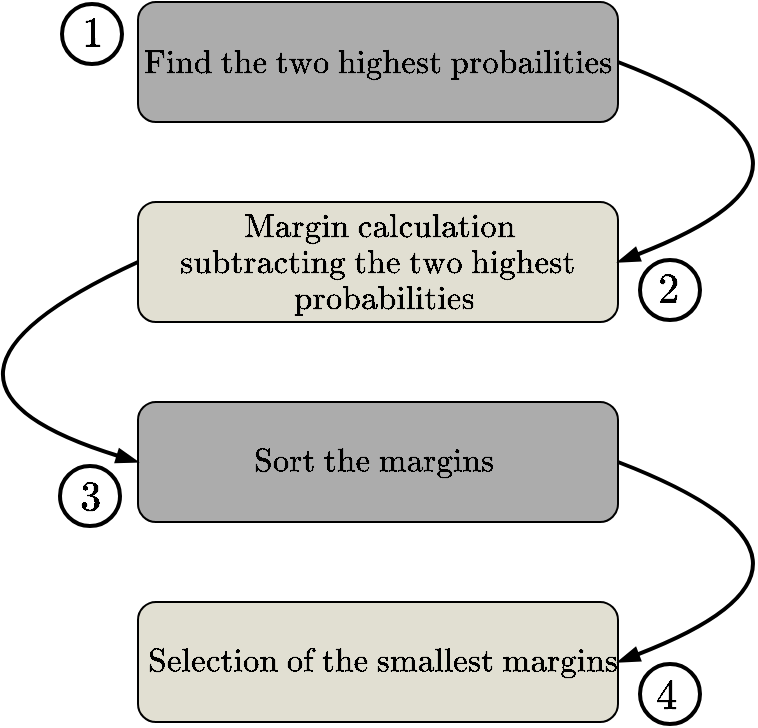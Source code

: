 <mxfile version="27.2.0">
  <diagram name="Page-1" id="Ykw0tnQGzgniFtMDhd3j">
    <mxGraphModel dx="2657" dy="1301" grid="1" gridSize="10" guides="1" tooltips="1" connect="1" arrows="1" fold="1" page="1" pageScale="1" pageWidth="595" pageHeight="842" math="1" shadow="0">
      <root>
        <mxCell id="0" />
        <mxCell id="1" parent="0" />
        <mxCell id="une-8KMtuGK7TrT8kL5D-13" value="" style="ellipse;whiteSpace=wrap;html=1;aspect=fixed;strokeWidth=2;" parent="1" vertex="1">
          <mxGeometry x="-879" y="61" width="30" height="30" as="geometry" />
        </mxCell>
        <mxCell id="une-8KMtuGK7TrT8kL5D-12" value="" style="ellipse;whiteSpace=wrap;html=1;aspect=fixed;strokeWidth=2;" parent="1" vertex="1">
          <mxGeometry x="-1169" y="-38" width="30" height="30" as="geometry" />
        </mxCell>
        <mxCell id="une-8KMtuGK7TrT8kL5D-11" value="" style="ellipse;whiteSpace=wrap;html=1;aspect=fixed;strokeWidth=2;" parent="1" vertex="1">
          <mxGeometry x="-879" y="-141" width="30" height="30" as="geometry" />
        </mxCell>
        <mxCell id="une-8KMtuGK7TrT8kL5D-10" value="" style="ellipse;whiteSpace=wrap;html=1;aspect=fixed;strokeWidth=2;" parent="1" vertex="1">
          <mxGeometry x="-1168" y="-269" width="30" height="30" as="geometry" />
        </mxCell>
        <mxCell id="hjdBpJjyIPGbq1nmFeGQ-1" value="" style="rounded=1;whiteSpace=wrap;html=1;fillColor=#ACACAC;strokeWidth=1;" parent="1" vertex="1">
          <mxGeometry x="-1130" y="-270" width="240" height="60" as="geometry" />
        </mxCell>
        <mxCell id="2sZYv_3ts4cbNwnal5f0-8" value="&lt;font style=&quot;font-size: 14px;&quot;&gt;$$\text{Find the two highest probailities}$$&lt;/font&gt;" style="text;html=1;align=center;verticalAlign=middle;whiteSpace=wrap;rounded=0;" parent="1" vertex="1">
          <mxGeometry x="-1091.25" y="-250" width="162.5" height="20" as="geometry" />
        </mxCell>
        <mxCell id="2sZYv_3ts4cbNwnal5f0-13" value="" style="rounded=1;whiteSpace=wrap;html=1;fillColor=#E1DFD2;strokeWidth=1;" parent="1" vertex="1">
          <mxGeometry x="-1130" y="-170" width="240" height="60" as="geometry" />
        </mxCell>
        <mxCell id="2sZYv_3ts4cbNwnal5f0-15" value="&lt;font style=&quot;font-size: 14px;&quot;&gt;$$\text{Margin calculation}$$&lt;/font&gt;" style="text;html=1;align=center;verticalAlign=middle;whiteSpace=wrap;rounded=0;" parent="1" vertex="1">
          <mxGeometry x="-1101.62" y="-173" width="185" height="30" as="geometry" />
        </mxCell>
        <mxCell id="2sZYv_3ts4cbNwnal5f0-18" value="&lt;font style=&quot;font-size: 14px;&quot;&gt;$$\text{subtracting the two highest}$$&lt;/font&gt;" style="text;html=1;align=center;verticalAlign=middle;whiteSpace=wrap;rounded=0;" parent="1" vertex="1">
          <mxGeometry x="-1105" y="-155" width="190" height="30" as="geometry" />
        </mxCell>
        <mxCell id="2sZYv_3ts4cbNwnal5f0-22" value="" style="rounded=1;whiteSpace=wrap;html=1;fillColor=#ACACAC;strokeWidth=1;" parent="1" vertex="1">
          <mxGeometry x="-1130" y="-70" width="240" height="60" as="geometry" />
        </mxCell>
        <mxCell id="2sZYv_3ts4cbNwnal5f0-28" value="" style="rounded=1;whiteSpace=wrap;html=1;fillColor=#E1DFD2;strokeWidth=1;" parent="1" vertex="1">
          <mxGeometry x="-1130" y="30" width="240" height="60" as="geometry" />
        </mxCell>
        <mxCell id="2sZYv_3ts4cbNwnal5f0-30" value="&lt;font style=&quot;font-size: 14px;&quot;&gt;$$\text{Sort the margins}$$&lt;/font&gt;" style="text;html=1;align=center;verticalAlign=middle;whiteSpace=wrap;rounded=0;" parent="1" vertex="1">
          <mxGeometry x="-1122" y="-55" width="219.75" height="30" as="geometry" />
        </mxCell>
        <mxCell id="2sZYv_3ts4cbNwnal5f0-33" value="&lt;font style=&quot;font-size: 14px;&quot;&gt;$$\text{Selection of the smallest margins}$$&lt;/font&gt;" style="text;html=1;align=center;verticalAlign=middle;whiteSpace=wrap;rounded=0;" parent="1" vertex="1">
          <mxGeometry x="-1107" y="45" width="200" height="30" as="geometry" />
        </mxCell>
        <mxCell id="une-8KMtuGK7TrT8kL5D-3" value="" style="endArrow=blockThin;html=1;rounded=0;exitX=1;exitY=0.5;exitDx=0;exitDy=0;entryX=1;entryY=0.5;entryDx=0;entryDy=0;strokeWidth=2;endFill=1;curved=1;" parent="1" source="hjdBpJjyIPGbq1nmFeGQ-1" target="2sZYv_3ts4cbNwnal5f0-13" edge="1">
          <mxGeometry width="50" height="50" relative="1" as="geometry">
            <mxPoint x="-820" y="-220" as="sourcePoint" />
            <mxPoint x="-770" y="-270" as="targetPoint" />
            <Array as="points">
              <mxPoint x="-760" y="-190" />
            </Array>
          </mxGeometry>
        </mxCell>
        <mxCell id="une-8KMtuGK7TrT8kL5D-4" value="" style="endArrow=blockThin;html=1;rounded=0;exitX=0;exitY=0.5;exitDx=0;exitDy=0;entryX=0;entryY=0.5;entryDx=0;entryDy=0;strokeWidth=2;endFill=1;curved=1;" parent="1" source="2sZYv_3ts4cbNwnal5f0-13" target="2sZYv_3ts4cbNwnal5f0-22" edge="1">
          <mxGeometry width="50" height="50" relative="1" as="geometry">
            <mxPoint x="-830" y="-40" as="sourcePoint" />
            <mxPoint x="-780" y="-90" as="targetPoint" />
            <Array as="points">
              <mxPoint x="-1260" y="-80" />
            </Array>
          </mxGeometry>
        </mxCell>
        <mxCell id="une-8KMtuGK7TrT8kL5D-5" value="" style="endArrow=blockThin;html=1;rounded=0;exitX=1;exitY=0.5;exitDx=0;exitDy=0;entryX=1;entryY=0.5;entryDx=0;entryDy=0;curved=1;strokeWidth=2;endFill=1;" parent="1" source="2sZYv_3ts4cbNwnal5f0-22" target="2sZYv_3ts4cbNwnal5f0-28" edge="1">
          <mxGeometry width="50" height="50" relative="1" as="geometry">
            <mxPoint x="-790" y="30" as="sourcePoint" />
            <mxPoint x="-740" y="-20" as="targetPoint" />
            <Array as="points">
              <mxPoint x="-760" y="10" />
            </Array>
          </mxGeometry>
        </mxCell>
        <mxCell id="une-8KMtuGK7TrT8kL5D-6" value="&lt;font style=&quot;font-size: 18px;&quot;&gt;$$1$$&lt;/font&gt;" style="text;html=1;align=center;verticalAlign=middle;whiteSpace=wrap;rounded=0;" parent="1" vertex="1">
          <mxGeometry x="-1163" y="-266" width="20" height="26" as="geometry" />
        </mxCell>
        <mxCell id="une-8KMtuGK7TrT8kL5D-7" value="&lt;font style=&quot;font-size: 18px;&quot;&gt;$$2$$&lt;/font&gt;" style="text;html=1;align=center;verticalAlign=middle;whiteSpace=wrap;rounded=0;" parent="1" vertex="1">
          <mxGeometry x="-873.5" y="-135.5" width="17" height="21" as="geometry" />
        </mxCell>
        <mxCell id="une-8KMtuGK7TrT8kL5D-8" value="&lt;font style=&quot;font-size: 18px;&quot;&gt;$$3$$&lt;/font&gt;" style="text;html=1;align=center;verticalAlign=middle;whiteSpace=wrap;rounded=0;" parent="1" vertex="1">
          <mxGeometry x="-1164" y="-31" width="20" height="20" as="geometry" />
        </mxCell>
        <mxCell id="une-8KMtuGK7TrT8kL5D-9" value="&lt;font style=&quot;font-size: 18px;&quot;&gt;$$4$$&lt;/font&gt;" style="text;html=1;align=center;verticalAlign=middle;whiteSpace=wrap;rounded=0;" parent="1" vertex="1">
          <mxGeometry x="-874.5" y="68" width="17" height="20" as="geometry" />
        </mxCell>
        <mxCell id="nHtUtllGQYmW5UDxNvr1-1" value="&lt;font style=&quot;font-size: 14px;&quot;&gt;$$\text{probabilities}$$&lt;/font&gt;" style="text;html=1;align=center;verticalAlign=middle;whiteSpace=wrap;rounded=0;" vertex="1" parent="1">
          <mxGeometry x="-1066.94" y="-136" width="119.88" height="30" as="geometry" />
        </mxCell>
      </root>
    </mxGraphModel>
  </diagram>
</mxfile>
